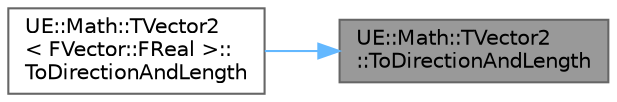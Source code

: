 digraph "UE::Math::TVector2::ToDirectionAndLength"
{
 // INTERACTIVE_SVG=YES
 // LATEX_PDF_SIZE
  bgcolor="transparent";
  edge [fontname=Helvetica,fontsize=10,labelfontname=Helvetica,labelfontsize=10];
  node [fontname=Helvetica,fontsize=10,shape=box,height=0.2,width=0.4];
  rankdir="RL";
  Node1 [id="Node000001",label="UE::Math::TVector2\l::ToDirectionAndLength",height=0.2,width=0.4,color="gray40", fillcolor="grey60", style="filled", fontcolor="black",tooltip="Util to convert this vector into a unit direction vector and its original length."];
  Node1 -> Node2 [id="edge1_Node000001_Node000002",dir="back",color="steelblue1",style="solid",tooltip=" "];
  Node2 [id="Node000002",label="UE::Math::TVector2\l\< FVector::FReal \>::\lToDirectionAndLength",height=0.2,width=0.4,color="grey40", fillcolor="white", style="filled",URL="$d2/d80/structUE_1_1Math_1_1TVector2.html#abe26404d134a7845288ba81c9f87f430",tooltip=" "];
}
